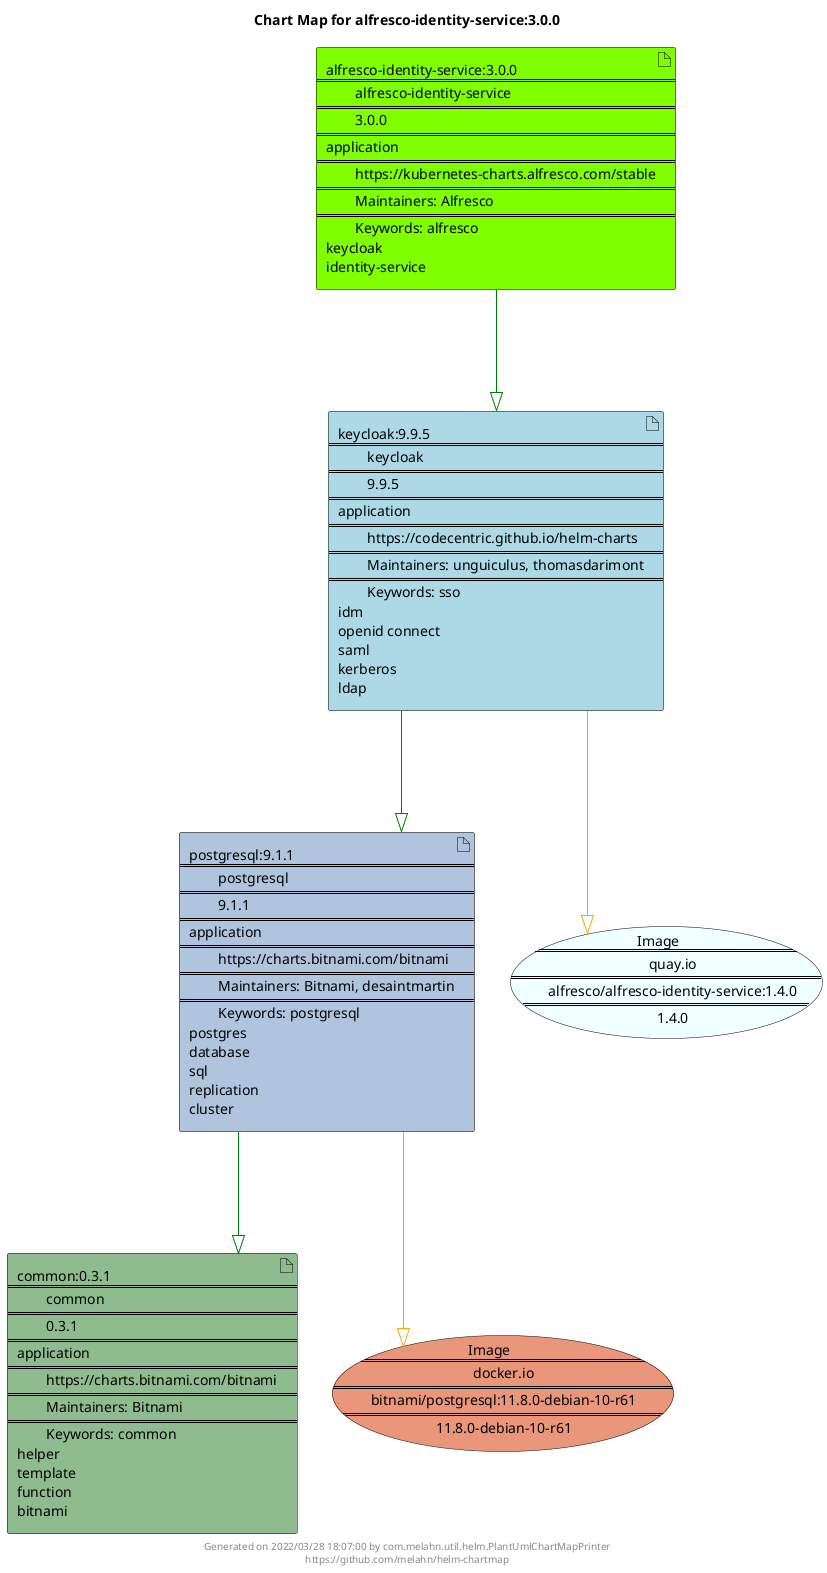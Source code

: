 @startuml
skinparam linetype ortho
skinparam backgroundColor white
skinparam usecaseBorderColor black
skinparam usecaseArrowColor LightSlateGray
skinparam artifactBorderColor black
skinparam artifactArrowColor LightSlateGray

title Chart Map for alfresco-identity-service:3.0.0

'There are 4 referenced Helm Charts
artifact "postgresql:9.1.1\n====\n\tpostgresql\n====\n\t9.1.1\n====\napplication\n====\n\thttps://charts.bitnami.com/bitnami\n====\n\tMaintainers: Bitnami, desaintmartin\n====\n\tKeywords: postgresql\npostgres\ndatabase\nsql\nreplication\ncluster" as postgresql_9_1_1 #LightSteelBlue
artifact "alfresco-identity-service:3.0.0\n====\n\talfresco-identity-service\n====\n\t3.0.0\n====\napplication\n====\n\thttps://kubernetes-charts.alfresco.com/stable\n====\n\tMaintainers: Alfresco\n====\n\tKeywords: alfresco\nkeycloak\nidentity-service" as alfresco_identity_service_3_0_0 #Chartreuse
artifact "keycloak:9.9.5\n====\n\tkeycloak\n====\n\t9.9.5\n====\napplication\n====\n\thttps://codecentric.github.io/helm-charts\n====\n\tMaintainers: unguiculus, thomasdarimont\n====\n\tKeywords: sso\nidm\nopenid connect\nsaml\nkerberos\nldap" as keycloak_9_9_5 #LightBlue
artifact "common:0.3.1\n====\n\tcommon\n====\n\t0.3.1\n====\napplication\n====\n\thttps://charts.bitnami.com/bitnami\n====\n\tMaintainers: Bitnami\n====\n\tKeywords: common\nhelper\ntemplate\nfunction\nbitnami" as common_0_3_1 #DarkSeaGreen

'There are 2 referenced Docker Images
usecase "Image\n====\n\tdocker.io\n====\n\tbitnami/postgresql:11.8.0-debian-10-r61\n====\n\t11.8.0-debian-10-r61" as docker_io_bitnami_postgresql_11_8_0_debian_10_r61 #DarkSalmon
usecase "Image\n====\n\tquay.io\n====\n\talfresco/alfresco-identity-service:1.4.0\n====\n\t1.4.0" as quay_io_alfresco_alfresco_identity_service_1_4_0 #Azure

'Chart Dependencies
alfresco_identity_service_3_0_0--[#green]-|>keycloak_9_9_5
keycloak_9_9_5--[#green]-|>postgresql_9_1_1
postgresql_9_1_1--[#green]-|>common_0_3_1
postgresql_9_1_1--[#orange]-|>docker_io_bitnami_postgresql_11_8_0_debian_10_r61
keycloak_9_9_5--[#orange]-|>quay_io_alfresco_alfresco_identity_service_1_4_0

center footer Generated on 2022/03/28 18:07:00 by com.melahn.util.helm.PlantUmlChartMapPrinter\nhttps://github.com/melahn/helm-chartmap
@enduml
